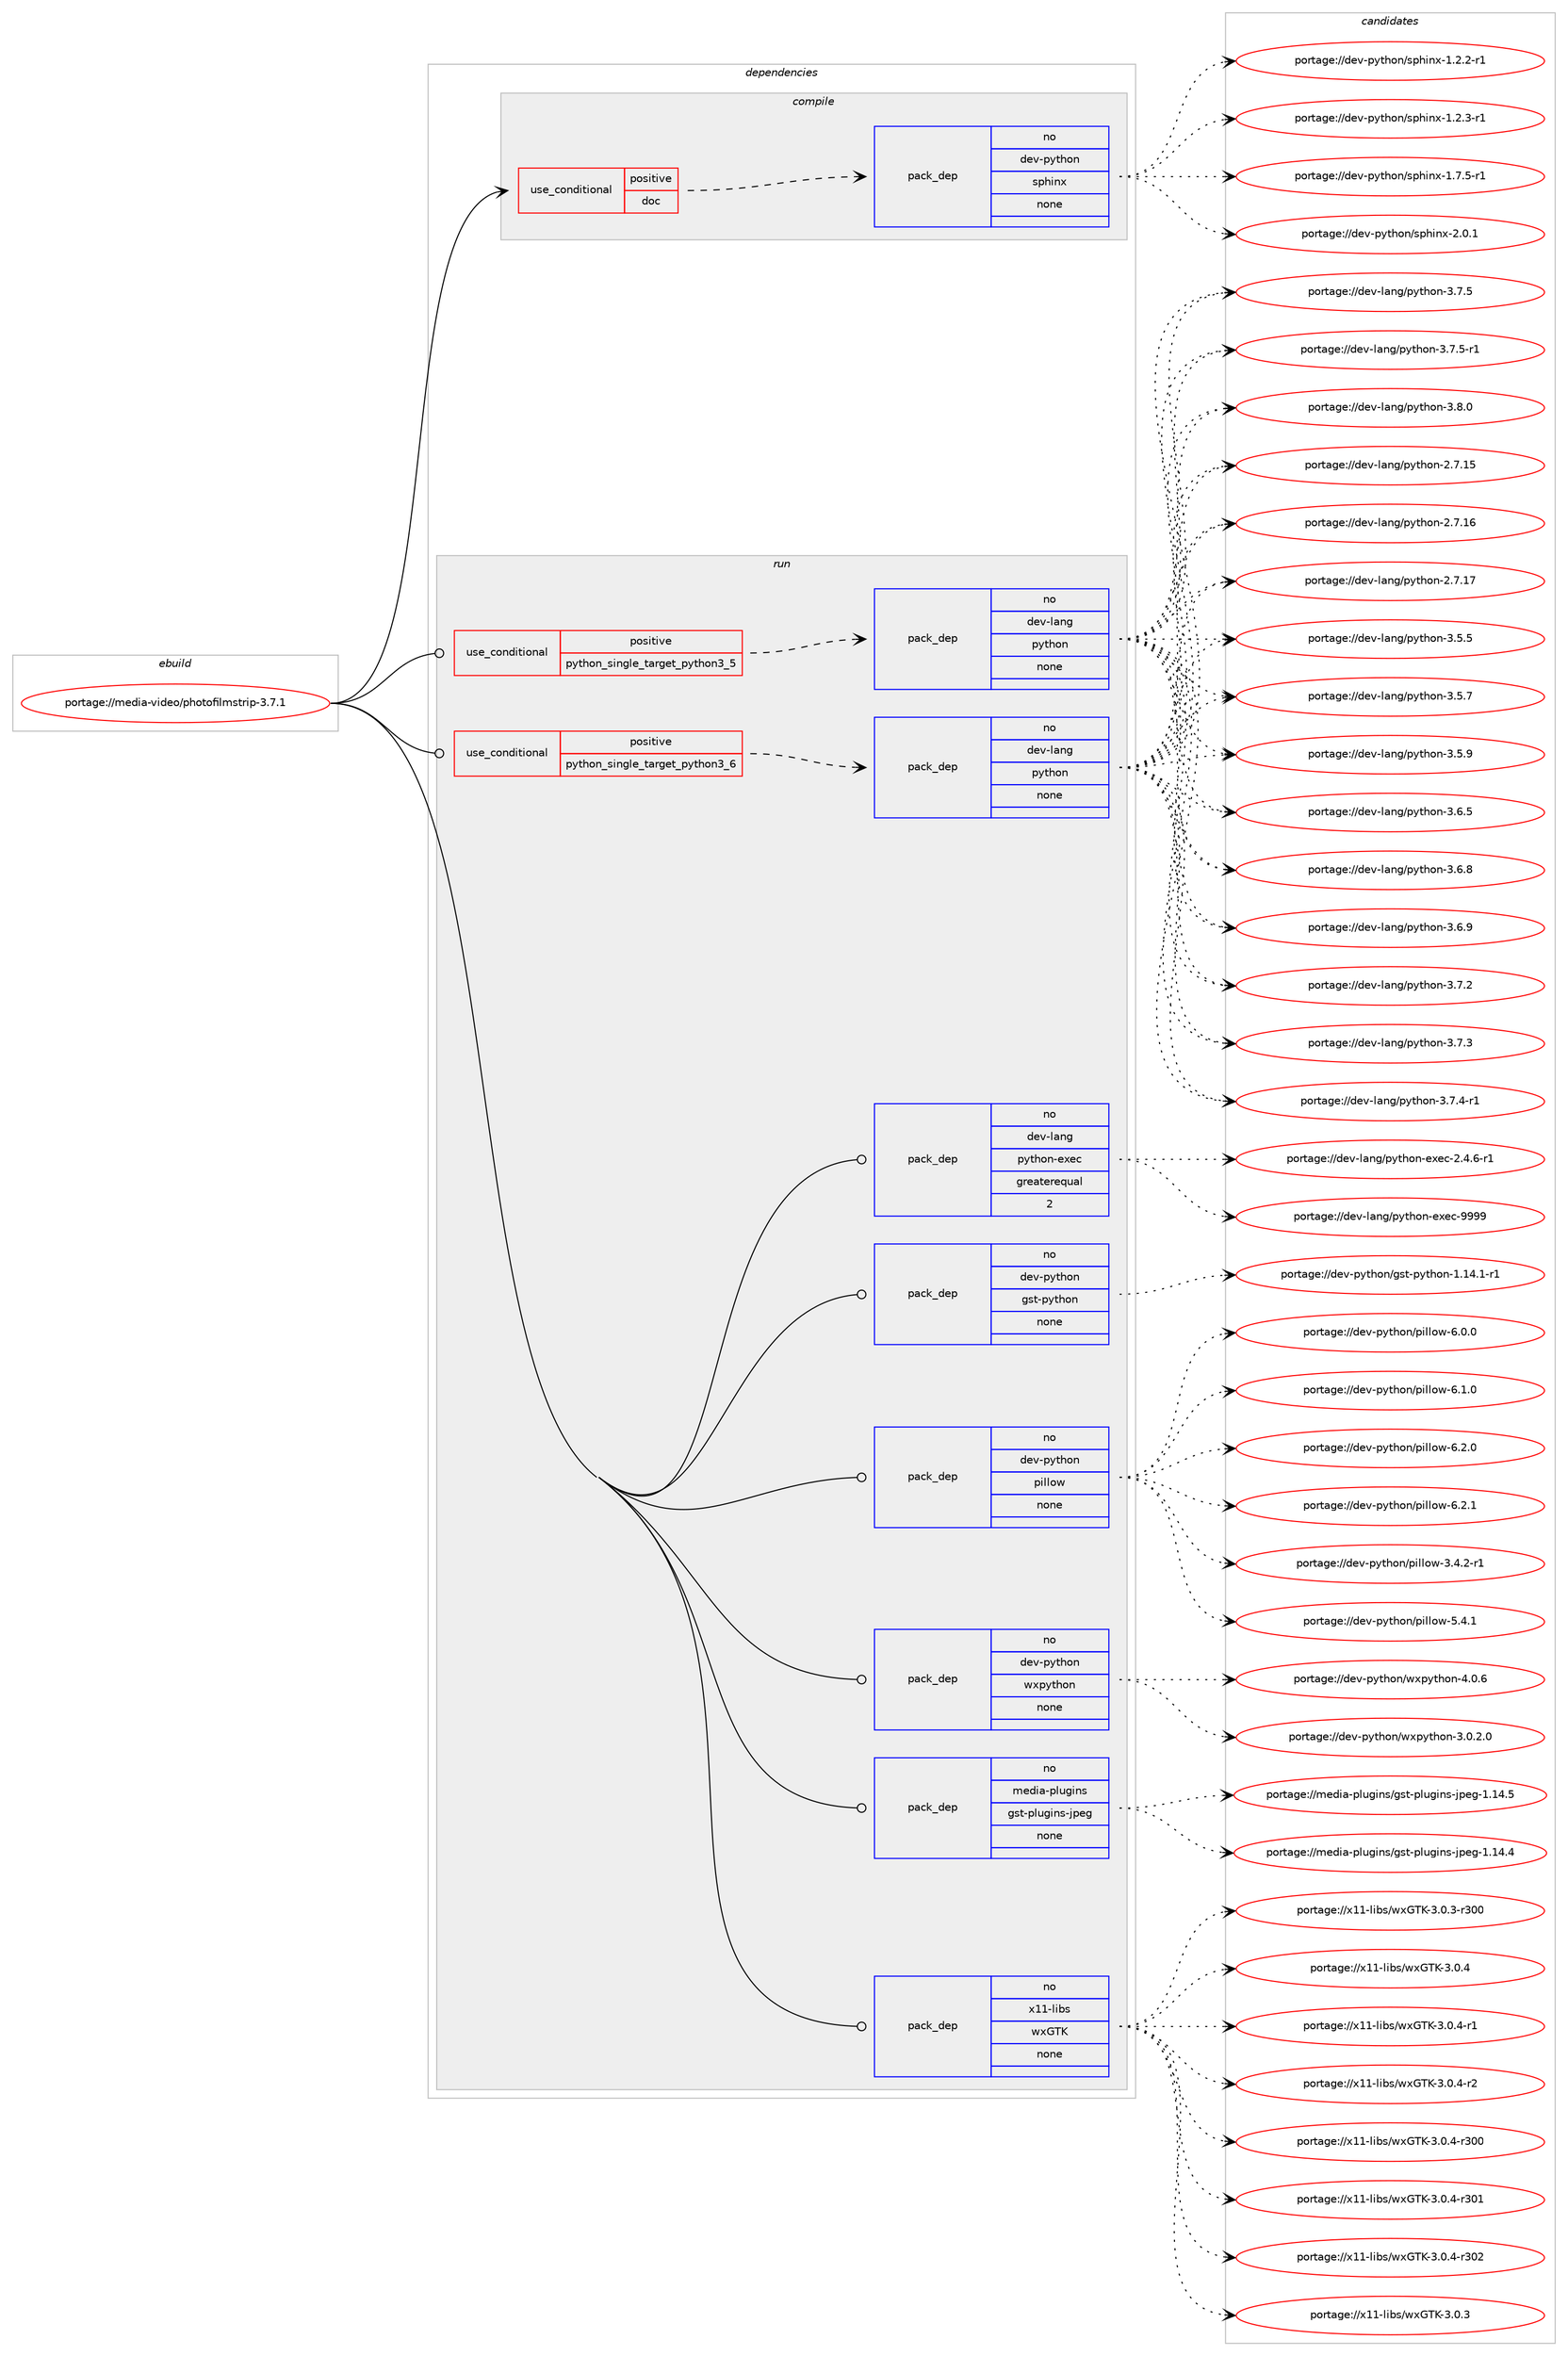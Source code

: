 digraph prolog {

# *************
# Graph options
# *************

newrank=true;
concentrate=true;
compound=true;
graph [rankdir=LR,fontname=Helvetica,fontsize=10,ranksep=1.5];#, ranksep=2.5, nodesep=0.2];
edge  [arrowhead=vee];
node  [fontname=Helvetica,fontsize=10];

# **********
# The ebuild
# **********

subgraph cluster_leftcol {
color=gray;
rank=same;
label=<<i>ebuild</i>>;
id [label="portage://media-video/photofilmstrip-3.7.1", color=red, width=4, href="../media-video/photofilmstrip-3.7.1.svg"];
}

# ****************
# The dependencies
# ****************

subgraph cluster_midcol {
color=gray;
label=<<i>dependencies</i>>;
subgraph cluster_compile {
fillcolor="#eeeeee";
style=filled;
label=<<i>compile</i>>;
subgraph cond85426 {
dependency342478 [label=<<TABLE BORDER="0" CELLBORDER="1" CELLSPACING="0" CELLPADDING="4"><TR><TD ROWSPAN="3" CELLPADDING="10">use_conditional</TD></TR><TR><TD>positive</TD></TR><TR><TD>doc</TD></TR></TABLE>>, shape=none, color=red];
subgraph pack251452 {
dependency342479 [label=<<TABLE BORDER="0" CELLBORDER="1" CELLSPACING="0" CELLPADDING="4" WIDTH="220"><TR><TD ROWSPAN="6" CELLPADDING="30">pack_dep</TD></TR><TR><TD WIDTH="110">no</TD></TR><TR><TD>dev-python</TD></TR><TR><TD>sphinx</TD></TR><TR><TD>none</TD></TR><TR><TD></TD></TR></TABLE>>, shape=none, color=blue];
}
dependency342478:e -> dependency342479:w [weight=20,style="dashed",arrowhead="vee"];
}
id:e -> dependency342478:w [weight=20,style="solid",arrowhead="vee"];
}
subgraph cluster_compileandrun {
fillcolor="#eeeeee";
style=filled;
label=<<i>compile and run</i>>;
}
subgraph cluster_run {
fillcolor="#eeeeee";
style=filled;
label=<<i>run</i>>;
subgraph cond85427 {
dependency342480 [label=<<TABLE BORDER="0" CELLBORDER="1" CELLSPACING="0" CELLPADDING="4"><TR><TD ROWSPAN="3" CELLPADDING="10">use_conditional</TD></TR><TR><TD>positive</TD></TR><TR><TD>python_single_target_python3_5</TD></TR></TABLE>>, shape=none, color=red];
subgraph pack251453 {
dependency342481 [label=<<TABLE BORDER="0" CELLBORDER="1" CELLSPACING="0" CELLPADDING="4" WIDTH="220"><TR><TD ROWSPAN="6" CELLPADDING="30">pack_dep</TD></TR><TR><TD WIDTH="110">no</TD></TR><TR><TD>dev-lang</TD></TR><TR><TD>python</TD></TR><TR><TD>none</TD></TR><TR><TD></TD></TR></TABLE>>, shape=none, color=blue];
}
dependency342480:e -> dependency342481:w [weight=20,style="dashed",arrowhead="vee"];
}
id:e -> dependency342480:w [weight=20,style="solid",arrowhead="odot"];
subgraph cond85428 {
dependency342482 [label=<<TABLE BORDER="0" CELLBORDER="1" CELLSPACING="0" CELLPADDING="4"><TR><TD ROWSPAN="3" CELLPADDING="10">use_conditional</TD></TR><TR><TD>positive</TD></TR><TR><TD>python_single_target_python3_6</TD></TR></TABLE>>, shape=none, color=red];
subgraph pack251454 {
dependency342483 [label=<<TABLE BORDER="0" CELLBORDER="1" CELLSPACING="0" CELLPADDING="4" WIDTH="220"><TR><TD ROWSPAN="6" CELLPADDING="30">pack_dep</TD></TR><TR><TD WIDTH="110">no</TD></TR><TR><TD>dev-lang</TD></TR><TR><TD>python</TD></TR><TR><TD>none</TD></TR><TR><TD></TD></TR></TABLE>>, shape=none, color=blue];
}
dependency342482:e -> dependency342483:w [weight=20,style="dashed",arrowhead="vee"];
}
id:e -> dependency342482:w [weight=20,style="solid",arrowhead="odot"];
subgraph pack251455 {
dependency342484 [label=<<TABLE BORDER="0" CELLBORDER="1" CELLSPACING="0" CELLPADDING="4" WIDTH="220"><TR><TD ROWSPAN="6" CELLPADDING="30">pack_dep</TD></TR><TR><TD WIDTH="110">no</TD></TR><TR><TD>dev-lang</TD></TR><TR><TD>python-exec</TD></TR><TR><TD>greaterequal</TD></TR><TR><TD>2</TD></TR></TABLE>>, shape=none, color=blue];
}
id:e -> dependency342484:w [weight=20,style="solid",arrowhead="odot"];
subgraph pack251456 {
dependency342485 [label=<<TABLE BORDER="0" CELLBORDER="1" CELLSPACING="0" CELLPADDING="4" WIDTH="220"><TR><TD ROWSPAN="6" CELLPADDING="30">pack_dep</TD></TR><TR><TD WIDTH="110">no</TD></TR><TR><TD>dev-python</TD></TR><TR><TD>gst-python</TD></TR><TR><TD>none</TD></TR><TR><TD></TD></TR></TABLE>>, shape=none, color=blue];
}
id:e -> dependency342485:w [weight=20,style="solid",arrowhead="odot"];
subgraph pack251457 {
dependency342486 [label=<<TABLE BORDER="0" CELLBORDER="1" CELLSPACING="0" CELLPADDING="4" WIDTH="220"><TR><TD ROWSPAN="6" CELLPADDING="30">pack_dep</TD></TR><TR><TD WIDTH="110">no</TD></TR><TR><TD>dev-python</TD></TR><TR><TD>pillow</TD></TR><TR><TD>none</TD></TR><TR><TD></TD></TR></TABLE>>, shape=none, color=blue];
}
id:e -> dependency342486:w [weight=20,style="solid",arrowhead="odot"];
subgraph pack251458 {
dependency342487 [label=<<TABLE BORDER="0" CELLBORDER="1" CELLSPACING="0" CELLPADDING="4" WIDTH="220"><TR><TD ROWSPAN="6" CELLPADDING="30">pack_dep</TD></TR><TR><TD WIDTH="110">no</TD></TR><TR><TD>dev-python</TD></TR><TR><TD>wxpython</TD></TR><TR><TD>none</TD></TR><TR><TD></TD></TR></TABLE>>, shape=none, color=blue];
}
id:e -> dependency342487:w [weight=20,style="solid",arrowhead="odot"];
subgraph pack251459 {
dependency342488 [label=<<TABLE BORDER="0" CELLBORDER="1" CELLSPACING="0" CELLPADDING="4" WIDTH="220"><TR><TD ROWSPAN="6" CELLPADDING="30">pack_dep</TD></TR><TR><TD WIDTH="110">no</TD></TR><TR><TD>media-plugins</TD></TR><TR><TD>gst-plugins-jpeg</TD></TR><TR><TD>none</TD></TR><TR><TD></TD></TR></TABLE>>, shape=none, color=blue];
}
id:e -> dependency342488:w [weight=20,style="solid",arrowhead="odot"];
subgraph pack251460 {
dependency342489 [label=<<TABLE BORDER="0" CELLBORDER="1" CELLSPACING="0" CELLPADDING="4" WIDTH="220"><TR><TD ROWSPAN="6" CELLPADDING="30">pack_dep</TD></TR><TR><TD WIDTH="110">no</TD></TR><TR><TD>x11-libs</TD></TR><TR><TD>wxGTK</TD></TR><TR><TD>none</TD></TR><TR><TD></TD></TR></TABLE>>, shape=none, color=blue];
}
id:e -> dependency342489:w [weight=20,style="solid",arrowhead="odot"];
}
}

# **************
# The candidates
# **************

subgraph cluster_choices {
rank=same;
color=gray;
label=<<i>candidates</i>>;

subgraph choice251452 {
color=black;
nodesep=1;
choiceportage10010111845112121116104111110471151121041051101204549465046504511449 [label="portage://dev-python/sphinx-1.2.2-r1", color=red, width=4,href="../dev-python/sphinx-1.2.2-r1.svg"];
choiceportage10010111845112121116104111110471151121041051101204549465046514511449 [label="portage://dev-python/sphinx-1.2.3-r1", color=red, width=4,href="../dev-python/sphinx-1.2.3-r1.svg"];
choiceportage10010111845112121116104111110471151121041051101204549465546534511449 [label="portage://dev-python/sphinx-1.7.5-r1", color=red, width=4,href="../dev-python/sphinx-1.7.5-r1.svg"];
choiceportage1001011184511212111610411111047115112104105110120455046484649 [label="portage://dev-python/sphinx-2.0.1", color=red, width=4,href="../dev-python/sphinx-2.0.1.svg"];
dependency342479:e -> choiceportage10010111845112121116104111110471151121041051101204549465046504511449:w [style=dotted,weight="100"];
dependency342479:e -> choiceportage10010111845112121116104111110471151121041051101204549465046514511449:w [style=dotted,weight="100"];
dependency342479:e -> choiceportage10010111845112121116104111110471151121041051101204549465546534511449:w [style=dotted,weight="100"];
dependency342479:e -> choiceportage1001011184511212111610411111047115112104105110120455046484649:w [style=dotted,weight="100"];
}
subgraph choice251453 {
color=black;
nodesep=1;
choiceportage10010111845108971101034711212111610411111045504655464953 [label="portage://dev-lang/python-2.7.15", color=red, width=4,href="../dev-lang/python-2.7.15.svg"];
choiceportage10010111845108971101034711212111610411111045504655464954 [label="portage://dev-lang/python-2.7.16", color=red, width=4,href="../dev-lang/python-2.7.16.svg"];
choiceportage10010111845108971101034711212111610411111045504655464955 [label="portage://dev-lang/python-2.7.17", color=red, width=4,href="../dev-lang/python-2.7.17.svg"];
choiceportage100101118451089711010347112121116104111110455146534653 [label="portage://dev-lang/python-3.5.5", color=red, width=4,href="../dev-lang/python-3.5.5.svg"];
choiceportage100101118451089711010347112121116104111110455146534655 [label="portage://dev-lang/python-3.5.7", color=red, width=4,href="../dev-lang/python-3.5.7.svg"];
choiceportage100101118451089711010347112121116104111110455146534657 [label="portage://dev-lang/python-3.5.9", color=red, width=4,href="../dev-lang/python-3.5.9.svg"];
choiceportage100101118451089711010347112121116104111110455146544653 [label="portage://dev-lang/python-3.6.5", color=red, width=4,href="../dev-lang/python-3.6.5.svg"];
choiceportage100101118451089711010347112121116104111110455146544656 [label="portage://dev-lang/python-3.6.8", color=red, width=4,href="../dev-lang/python-3.6.8.svg"];
choiceportage100101118451089711010347112121116104111110455146544657 [label="portage://dev-lang/python-3.6.9", color=red, width=4,href="../dev-lang/python-3.6.9.svg"];
choiceportage100101118451089711010347112121116104111110455146554650 [label="portage://dev-lang/python-3.7.2", color=red, width=4,href="../dev-lang/python-3.7.2.svg"];
choiceportage100101118451089711010347112121116104111110455146554651 [label="portage://dev-lang/python-3.7.3", color=red, width=4,href="../dev-lang/python-3.7.3.svg"];
choiceportage1001011184510897110103471121211161041111104551465546524511449 [label="portage://dev-lang/python-3.7.4-r1", color=red, width=4,href="../dev-lang/python-3.7.4-r1.svg"];
choiceportage100101118451089711010347112121116104111110455146554653 [label="portage://dev-lang/python-3.7.5", color=red, width=4,href="../dev-lang/python-3.7.5.svg"];
choiceportage1001011184510897110103471121211161041111104551465546534511449 [label="portage://dev-lang/python-3.7.5-r1", color=red, width=4,href="../dev-lang/python-3.7.5-r1.svg"];
choiceportage100101118451089711010347112121116104111110455146564648 [label="portage://dev-lang/python-3.8.0", color=red, width=4,href="../dev-lang/python-3.8.0.svg"];
dependency342481:e -> choiceportage10010111845108971101034711212111610411111045504655464953:w [style=dotted,weight="100"];
dependency342481:e -> choiceportage10010111845108971101034711212111610411111045504655464954:w [style=dotted,weight="100"];
dependency342481:e -> choiceportage10010111845108971101034711212111610411111045504655464955:w [style=dotted,weight="100"];
dependency342481:e -> choiceportage100101118451089711010347112121116104111110455146534653:w [style=dotted,weight="100"];
dependency342481:e -> choiceportage100101118451089711010347112121116104111110455146534655:w [style=dotted,weight="100"];
dependency342481:e -> choiceportage100101118451089711010347112121116104111110455146534657:w [style=dotted,weight="100"];
dependency342481:e -> choiceportage100101118451089711010347112121116104111110455146544653:w [style=dotted,weight="100"];
dependency342481:e -> choiceportage100101118451089711010347112121116104111110455146544656:w [style=dotted,weight="100"];
dependency342481:e -> choiceportage100101118451089711010347112121116104111110455146544657:w [style=dotted,weight="100"];
dependency342481:e -> choiceportage100101118451089711010347112121116104111110455146554650:w [style=dotted,weight="100"];
dependency342481:e -> choiceportage100101118451089711010347112121116104111110455146554651:w [style=dotted,weight="100"];
dependency342481:e -> choiceportage1001011184510897110103471121211161041111104551465546524511449:w [style=dotted,weight="100"];
dependency342481:e -> choiceportage100101118451089711010347112121116104111110455146554653:w [style=dotted,weight="100"];
dependency342481:e -> choiceportage1001011184510897110103471121211161041111104551465546534511449:w [style=dotted,weight="100"];
dependency342481:e -> choiceportage100101118451089711010347112121116104111110455146564648:w [style=dotted,weight="100"];
}
subgraph choice251454 {
color=black;
nodesep=1;
choiceportage10010111845108971101034711212111610411111045504655464953 [label="portage://dev-lang/python-2.7.15", color=red, width=4,href="../dev-lang/python-2.7.15.svg"];
choiceportage10010111845108971101034711212111610411111045504655464954 [label="portage://dev-lang/python-2.7.16", color=red, width=4,href="../dev-lang/python-2.7.16.svg"];
choiceportage10010111845108971101034711212111610411111045504655464955 [label="portage://dev-lang/python-2.7.17", color=red, width=4,href="../dev-lang/python-2.7.17.svg"];
choiceportage100101118451089711010347112121116104111110455146534653 [label="portage://dev-lang/python-3.5.5", color=red, width=4,href="../dev-lang/python-3.5.5.svg"];
choiceportage100101118451089711010347112121116104111110455146534655 [label="portage://dev-lang/python-3.5.7", color=red, width=4,href="../dev-lang/python-3.5.7.svg"];
choiceportage100101118451089711010347112121116104111110455146534657 [label="portage://dev-lang/python-3.5.9", color=red, width=4,href="../dev-lang/python-3.5.9.svg"];
choiceportage100101118451089711010347112121116104111110455146544653 [label="portage://dev-lang/python-3.6.5", color=red, width=4,href="../dev-lang/python-3.6.5.svg"];
choiceportage100101118451089711010347112121116104111110455146544656 [label="portage://dev-lang/python-3.6.8", color=red, width=4,href="../dev-lang/python-3.6.8.svg"];
choiceportage100101118451089711010347112121116104111110455146544657 [label="portage://dev-lang/python-3.6.9", color=red, width=4,href="../dev-lang/python-3.6.9.svg"];
choiceportage100101118451089711010347112121116104111110455146554650 [label="portage://dev-lang/python-3.7.2", color=red, width=4,href="../dev-lang/python-3.7.2.svg"];
choiceportage100101118451089711010347112121116104111110455146554651 [label="portage://dev-lang/python-3.7.3", color=red, width=4,href="../dev-lang/python-3.7.3.svg"];
choiceportage1001011184510897110103471121211161041111104551465546524511449 [label="portage://dev-lang/python-3.7.4-r1", color=red, width=4,href="../dev-lang/python-3.7.4-r1.svg"];
choiceportage100101118451089711010347112121116104111110455146554653 [label="portage://dev-lang/python-3.7.5", color=red, width=4,href="../dev-lang/python-3.7.5.svg"];
choiceportage1001011184510897110103471121211161041111104551465546534511449 [label="portage://dev-lang/python-3.7.5-r1", color=red, width=4,href="../dev-lang/python-3.7.5-r1.svg"];
choiceportage100101118451089711010347112121116104111110455146564648 [label="portage://dev-lang/python-3.8.0", color=red, width=4,href="../dev-lang/python-3.8.0.svg"];
dependency342483:e -> choiceportage10010111845108971101034711212111610411111045504655464953:w [style=dotted,weight="100"];
dependency342483:e -> choiceportage10010111845108971101034711212111610411111045504655464954:w [style=dotted,weight="100"];
dependency342483:e -> choiceportage10010111845108971101034711212111610411111045504655464955:w [style=dotted,weight="100"];
dependency342483:e -> choiceportage100101118451089711010347112121116104111110455146534653:w [style=dotted,weight="100"];
dependency342483:e -> choiceportage100101118451089711010347112121116104111110455146534655:w [style=dotted,weight="100"];
dependency342483:e -> choiceportage100101118451089711010347112121116104111110455146534657:w [style=dotted,weight="100"];
dependency342483:e -> choiceportage100101118451089711010347112121116104111110455146544653:w [style=dotted,weight="100"];
dependency342483:e -> choiceportage100101118451089711010347112121116104111110455146544656:w [style=dotted,weight="100"];
dependency342483:e -> choiceportage100101118451089711010347112121116104111110455146544657:w [style=dotted,weight="100"];
dependency342483:e -> choiceportage100101118451089711010347112121116104111110455146554650:w [style=dotted,weight="100"];
dependency342483:e -> choiceportage100101118451089711010347112121116104111110455146554651:w [style=dotted,weight="100"];
dependency342483:e -> choiceportage1001011184510897110103471121211161041111104551465546524511449:w [style=dotted,weight="100"];
dependency342483:e -> choiceportage100101118451089711010347112121116104111110455146554653:w [style=dotted,weight="100"];
dependency342483:e -> choiceportage1001011184510897110103471121211161041111104551465546534511449:w [style=dotted,weight="100"];
dependency342483:e -> choiceportage100101118451089711010347112121116104111110455146564648:w [style=dotted,weight="100"];
}
subgraph choice251455 {
color=black;
nodesep=1;
choiceportage10010111845108971101034711212111610411111045101120101994550465246544511449 [label="portage://dev-lang/python-exec-2.4.6-r1", color=red, width=4,href="../dev-lang/python-exec-2.4.6-r1.svg"];
choiceportage10010111845108971101034711212111610411111045101120101994557575757 [label="portage://dev-lang/python-exec-9999", color=red, width=4,href="../dev-lang/python-exec-9999.svg"];
dependency342484:e -> choiceportage10010111845108971101034711212111610411111045101120101994550465246544511449:w [style=dotted,weight="100"];
dependency342484:e -> choiceportage10010111845108971101034711212111610411111045101120101994557575757:w [style=dotted,weight="100"];
}
subgraph choice251456 {
color=black;
nodesep=1;
choiceportage100101118451121211161041111104710311511645112121116104111110454946495246494511449 [label="portage://dev-python/gst-python-1.14.1-r1", color=red, width=4,href="../dev-python/gst-python-1.14.1-r1.svg"];
dependency342485:e -> choiceportage100101118451121211161041111104710311511645112121116104111110454946495246494511449:w [style=dotted,weight="100"];
}
subgraph choice251457 {
color=black;
nodesep=1;
choiceportage10010111845112121116104111110471121051081081111194551465246504511449 [label="portage://dev-python/pillow-3.4.2-r1", color=red, width=4,href="../dev-python/pillow-3.4.2-r1.svg"];
choiceportage1001011184511212111610411111047112105108108111119455346524649 [label="portage://dev-python/pillow-5.4.1", color=red, width=4,href="../dev-python/pillow-5.4.1.svg"];
choiceportage1001011184511212111610411111047112105108108111119455446484648 [label="portage://dev-python/pillow-6.0.0", color=red, width=4,href="../dev-python/pillow-6.0.0.svg"];
choiceportage1001011184511212111610411111047112105108108111119455446494648 [label="portage://dev-python/pillow-6.1.0", color=red, width=4,href="../dev-python/pillow-6.1.0.svg"];
choiceportage1001011184511212111610411111047112105108108111119455446504648 [label="portage://dev-python/pillow-6.2.0", color=red, width=4,href="../dev-python/pillow-6.2.0.svg"];
choiceportage1001011184511212111610411111047112105108108111119455446504649 [label="portage://dev-python/pillow-6.2.1", color=red, width=4,href="../dev-python/pillow-6.2.1.svg"];
dependency342486:e -> choiceportage10010111845112121116104111110471121051081081111194551465246504511449:w [style=dotted,weight="100"];
dependency342486:e -> choiceportage1001011184511212111610411111047112105108108111119455346524649:w [style=dotted,weight="100"];
dependency342486:e -> choiceportage1001011184511212111610411111047112105108108111119455446484648:w [style=dotted,weight="100"];
dependency342486:e -> choiceportage1001011184511212111610411111047112105108108111119455446494648:w [style=dotted,weight="100"];
dependency342486:e -> choiceportage1001011184511212111610411111047112105108108111119455446504648:w [style=dotted,weight="100"];
dependency342486:e -> choiceportage1001011184511212111610411111047112105108108111119455446504649:w [style=dotted,weight="100"];
}
subgraph choice251458 {
color=black;
nodesep=1;
choiceportage10010111845112121116104111110471191201121211161041111104551464846504648 [label="portage://dev-python/wxpython-3.0.2.0", color=red, width=4,href="../dev-python/wxpython-3.0.2.0.svg"];
choiceportage1001011184511212111610411111047119120112121116104111110455246484654 [label="portage://dev-python/wxpython-4.0.6", color=red, width=4,href="../dev-python/wxpython-4.0.6.svg"];
dependency342487:e -> choiceportage10010111845112121116104111110471191201121211161041111104551464846504648:w [style=dotted,weight="100"];
dependency342487:e -> choiceportage1001011184511212111610411111047119120112121116104111110455246484654:w [style=dotted,weight="100"];
}
subgraph choice251459 {
color=black;
nodesep=1;
choiceportage109101100105974511210811710310511011547103115116451121081171031051101154510611210110345494649524652 [label="portage://media-plugins/gst-plugins-jpeg-1.14.4", color=red, width=4,href="../media-plugins/gst-plugins-jpeg-1.14.4.svg"];
choiceportage109101100105974511210811710310511011547103115116451121081171031051101154510611210110345494649524653 [label="portage://media-plugins/gst-plugins-jpeg-1.14.5", color=red, width=4,href="../media-plugins/gst-plugins-jpeg-1.14.5.svg"];
dependency342488:e -> choiceportage109101100105974511210811710310511011547103115116451121081171031051101154510611210110345494649524652:w [style=dotted,weight="100"];
dependency342488:e -> choiceportage109101100105974511210811710310511011547103115116451121081171031051101154510611210110345494649524653:w [style=dotted,weight="100"];
}
subgraph choice251460 {
color=black;
nodesep=1;
choiceportage1204949451081059811547119120718475455146484651 [label="portage://x11-libs/wxGTK-3.0.3", color=red, width=4,href="../x11-libs/wxGTK-3.0.3.svg"];
choiceportage120494945108105981154711912071847545514648465145114514848 [label="portage://x11-libs/wxGTK-3.0.3-r300", color=red, width=4,href="../x11-libs/wxGTK-3.0.3-r300.svg"];
choiceportage1204949451081059811547119120718475455146484652 [label="portage://x11-libs/wxGTK-3.0.4", color=red, width=4,href="../x11-libs/wxGTK-3.0.4.svg"];
choiceportage12049494510810598115471191207184754551464846524511449 [label="portage://x11-libs/wxGTK-3.0.4-r1", color=red, width=4,href="../x11-libs/wxGTK-3.0.4-r1.svg"];
choiceportage12049494510810598115471191207184754551464846524511450 [label="portage://x11-libs/wxGTK-3.0.4-r2", color=red, width=4,href="../x11-libs/wxGTK-3.0.4-r2.svg"];
choiceportage120494945108105981154711912071847545514648465245114514848 [label="portage://x11-libs/wxGTK-3.0.4-r300", color=red, width=4,href="../x11-libs/wxGTK-3.0.4-r300.svg"];
choiceportage120494945108105981154711912071847545514648465245114514849 [label="portage://x11-libs/wxGTK-3.0.4-r301", color=red, width=4,href="../x11-libs/wxGTK-3.0.4-r301.svg"];
choiceportage120494945108105981154711912071847545514648465245114514850 [label="portage://x11-libs/wxGTK-3.0.4-r302", color=red, width=4,href="../x11-libs/wxGTK-3.0.4-r302.svg"];
dependency342489:e -> choiceportage1204949451081059811547119120718475455146484651:w [style=dotted,weight="100"];
dependency342489:e -> choiceportage120494945108105981154711912071847545514648465145114514848:w [style=dotted,weight="100"];
dependency342489:e -> choiceportage1204949451081059811547119120718475455146484652:w [style=dotted,weight="100"];
dependency342489:e -> choiceportage12049494510810598115471191207184754551464846524511449:w [style=dotted,weight="100"];
dependency342489:e -> choiceportage12049494510810598115471191207184754551464846524511450:w [style=dotted,weight="100"];
dependency342489:e -> choiceportage120494945108105981154711912071847545514648465245114514848:w [style=dotted,weight="100"];
dependency342489:e -> choiceportage120494945108105981154711912071847545514648465245114514849:w [style=dotted,weight="100"];
dependency342489:e -> choiceportage120494945108105981154711912071847545514648465245114514850:w [style=dotted,weight="100"];
}
}

}

